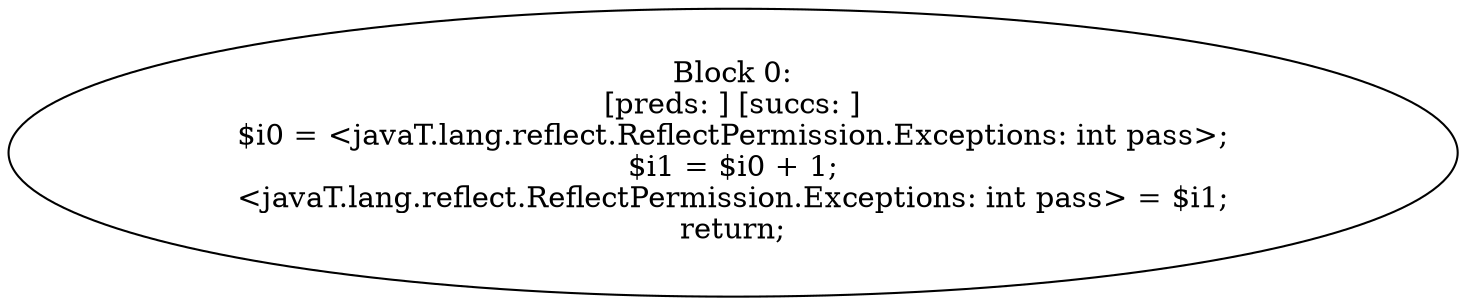 digraph "unitGraph" {
    "Block 0:
[preds: ] [succs: ]
$i0 = <javaT.lang.reflect.ReflectPermission.Exceptions: int pass>;
$i1 = $i0 + 1;
<javaT.lang.reflect.ReflectPermission.Exceptions: int pass> = $i1;
return;
"
}
